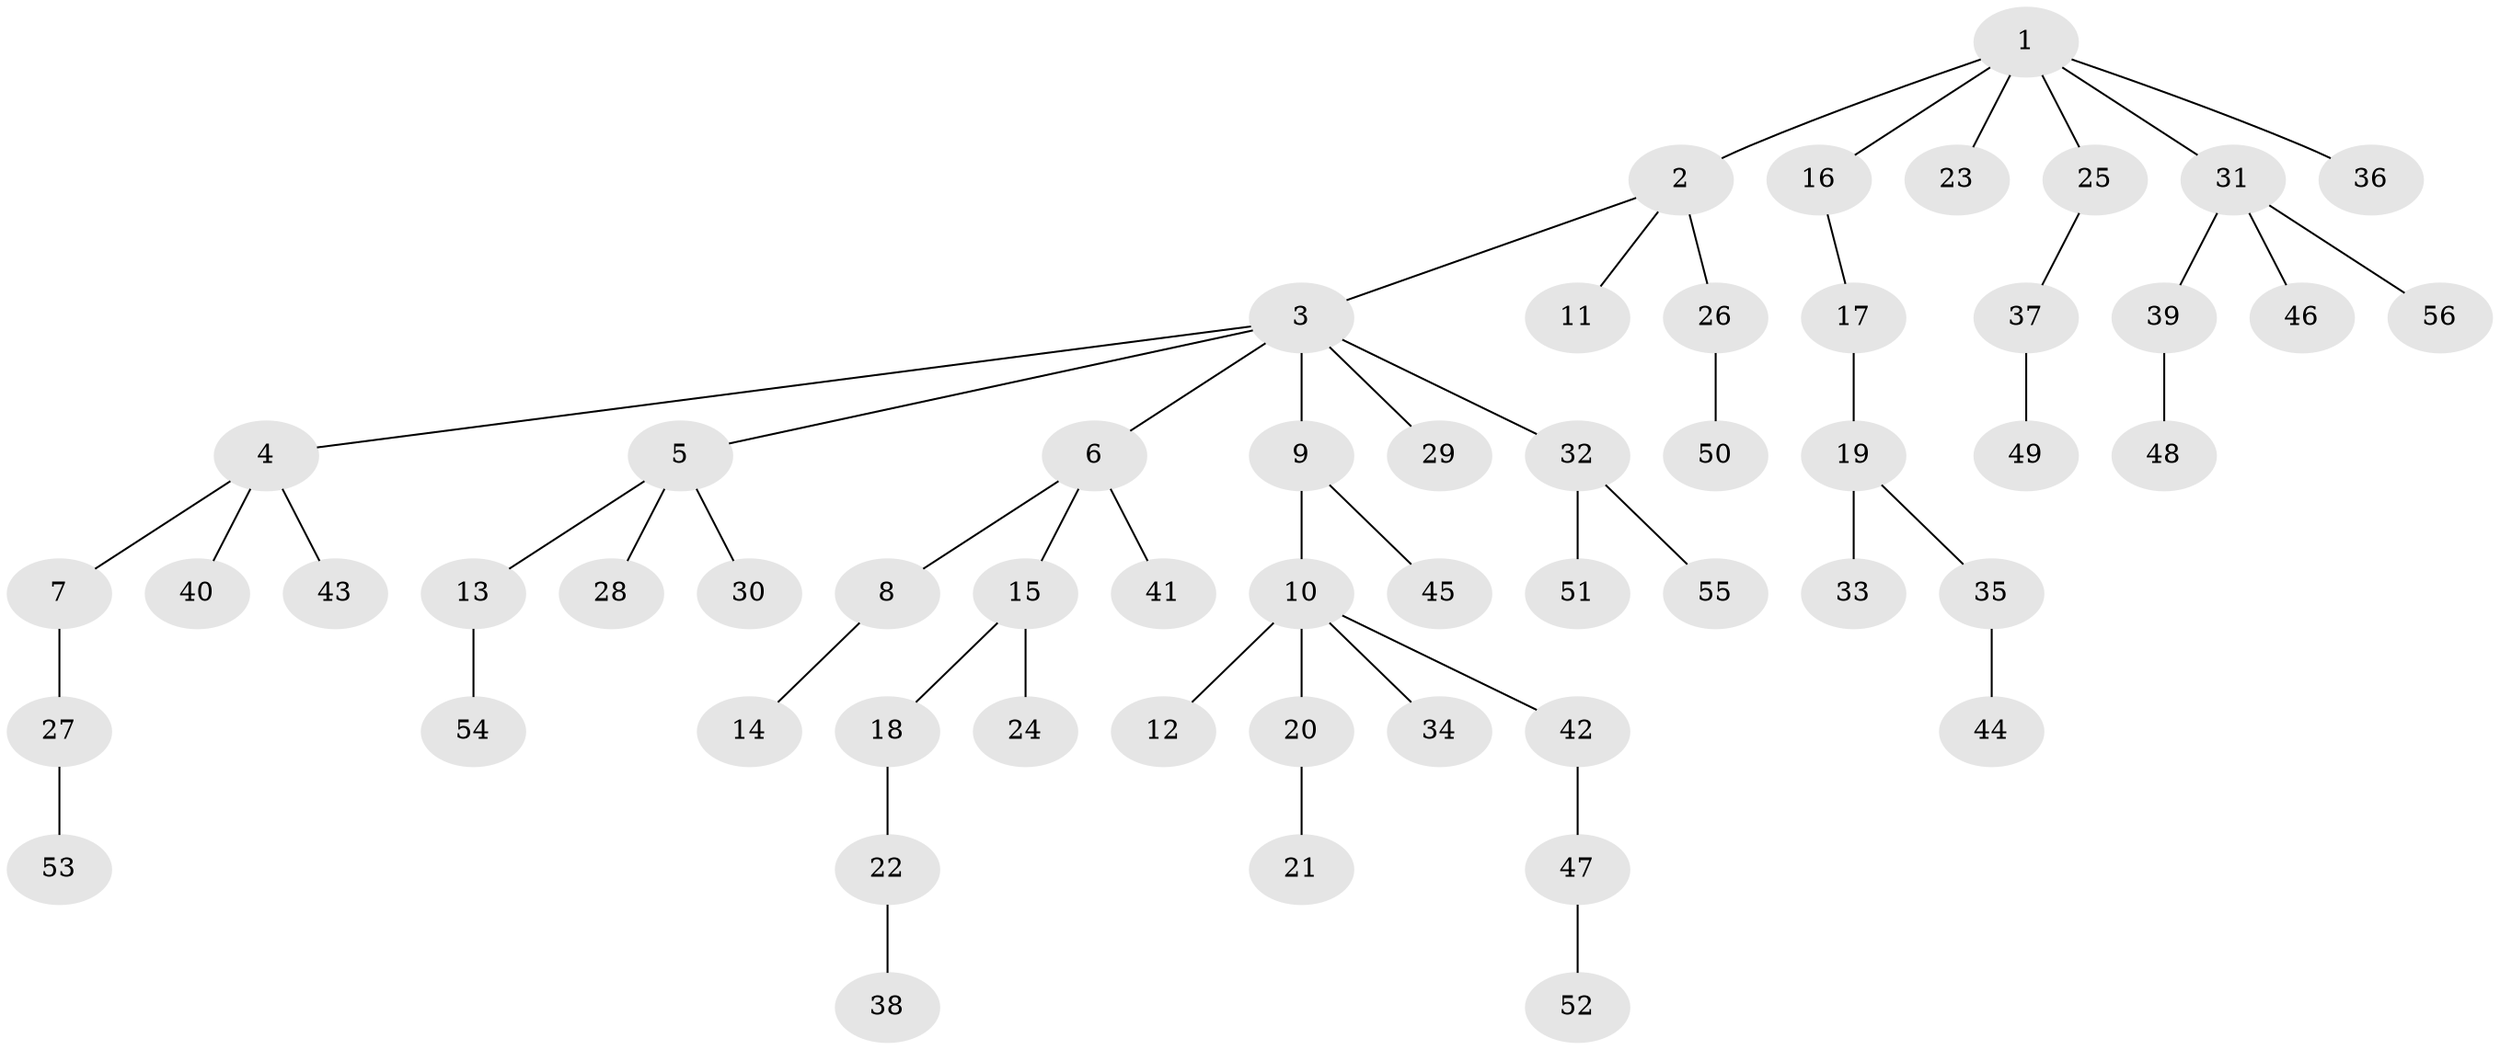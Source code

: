 // coarse degree distribution, {5: 0.02564102564102564, 9: 0.02564102564102564, 3: 0.10256410256410256, 4: 0.02564102564102564, 2: 0.23076923076923078, 6: 0.02564102564102564, 1: 0.5641025641025641}
// Generated by graph-tools (version 1.1) at 2025/52/02/27/25 19:52:12]
// undirected, 56 vertices, 55 edges
graph export_dot {
graph [start="1"]
  node [color=gray90,style=filled];
  1;
  2;
  3;
  4;
  5;
  6;
  7;
  8;
  9;
  10;
  11;
  12;
  13;
  14;
  15;
  16;
  17;
  18;
  19;
  20;
  21;
  22;
  23;
  24;
  25;
  26;
  27;
  28;
  29;
  30;
  31;
  32;
  33;
  34;
  35;
  36;
  37;
  38;
  39;
  40;
  41;
  42;
  43;
  44;
  45;
  46;
  47;
  48;
  49;
  50;
  51;
  52;
  53;
  54;
  55;
  56;
  1 -- 2;
  1 -- 16;
  1 -- 23;
  1 -- 25;
  1 -- 31;
  1 -- 36;
  2 -- 3;
  2 -- 11;
  2 -- 26;
  3 -- 4;
  3 -- 5;
  3 -- 6;
  3 -- 9;
  3 -- 29;
  3 -- 32;
  4 -- 7;
  4 -- 40;
  4 -- 43;
  5 -- 13;
  5 -- 28;
  5 -- 30;
  6 -- 8;
  6 -- 15;
  6 -- 41;
  7 -- 27;
  8 -- 14;
  9 -- 10;
  9 -- 45;
  10 -- 12;
  10 -- 20;
  10 -- 34;
  10 -- 42;
  13 -- 54;
  15 -- 18;
  15 -- 24;
  16 -- 17;
  17 -- 19;
  18 -- 22;
  19 -- 33;
  19 -- 35;
  20 -- 21;
  22 -- 38;
  25 -- 37;
  26 -- 50;
  27 -- 53;
  31 -- 39;
  31 -- 46;
  31 -- 56;
  32 -- 51;
  32 -- 55;
  35 -- 44;
  37 -- 49;
  39 -- 48;
  42 -- 47;
  47 -- 52;
}

